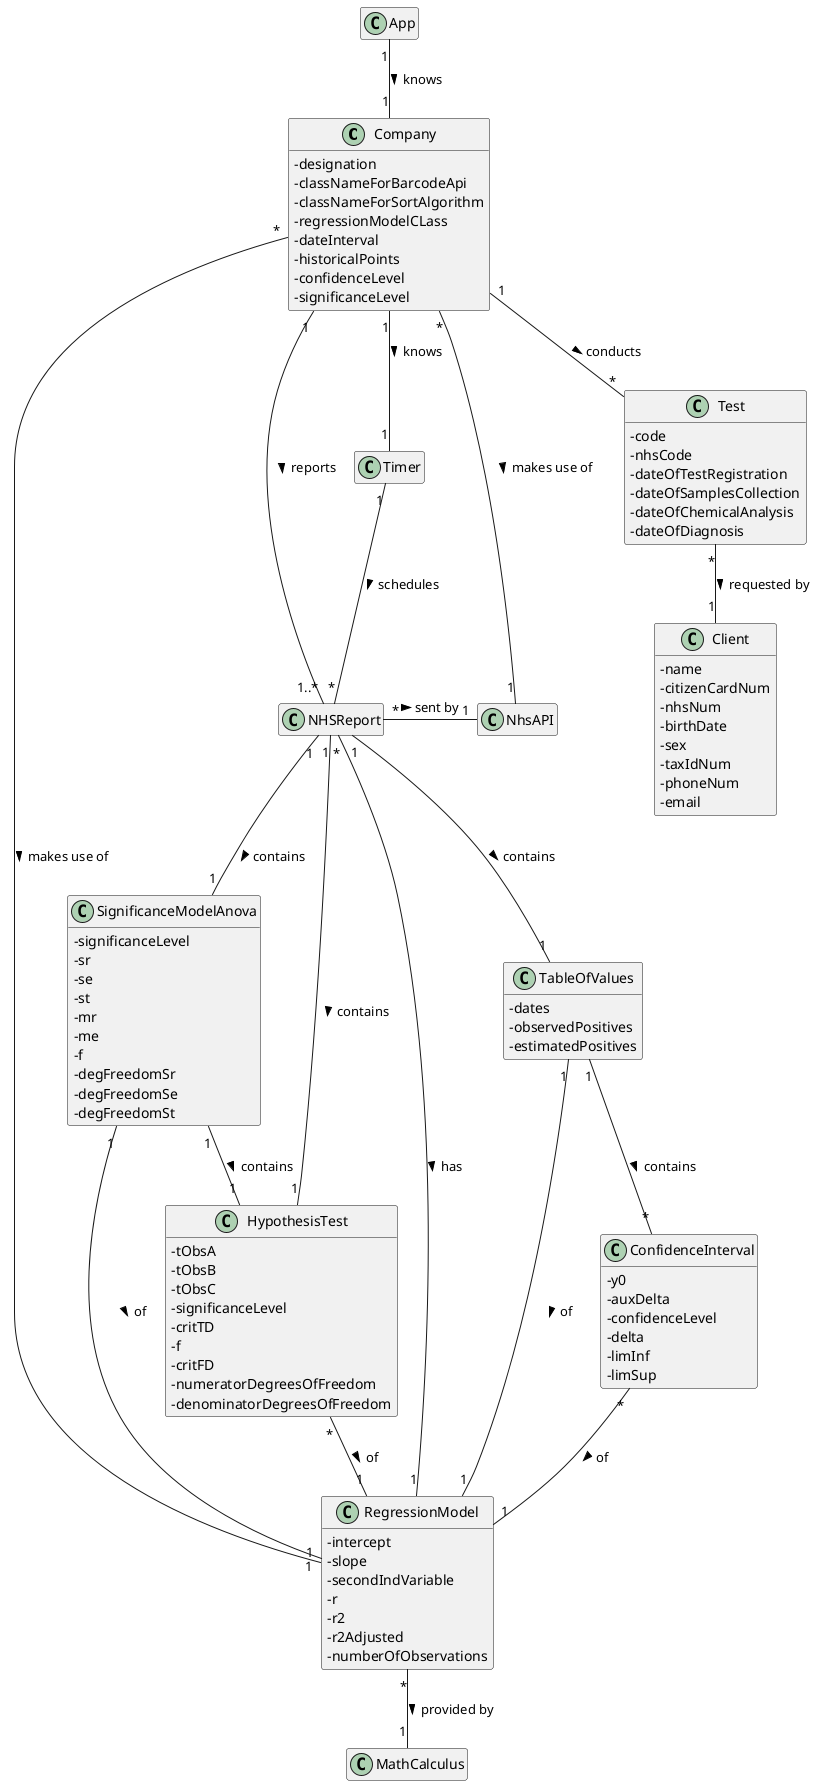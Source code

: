 @startuml

skinparam classAttributeIconSize 0
hide empty methods
hide empty attributes

class Company {
-designation
-classNameForBarcodeApi
-classNameForSortAlgorithm
-regressionModelCLass
-dateInterval
-historicalPoints
-confidenceLevel
-significanceLevel
}

class Timer {}

class NhsAPI{}

class NHSReport {}

class RegressionModel {
-intercept
-slope
-secondIndVariable
-r
-r2
-r2Adjusted
-numberOfObservations
}

/'class ConfigFile {}'/

'The interval of dates to fit the regression model
/'class IntervalOfDates {}'/

'Number of days and number of weeks
/'class NumberOfHistoricalPoints {}'/

'hypothesis tests for regression coefficients
class HypothesisTest {
-tObsA
-tObsB
-tObsC
-significanceLevel
-critTD
-f
-critFD
-numeratorDegreesOfFreedom
-denominatorDegreesOfFreedom
}

'significance model with Anova.
class SignificanceModelAnova {
-significanceLevel
-sr
-se
-st
-mr
-me
-f
-degFreedomSr
-degFreedomSe
-degFreedomSt
}

class TableOfValues {
-dates
-observedPositives
-estimatedPositives
}

class ConfidenceInterval {
-y0
-auxDelta
-confidenceLevel
-delta
-limInf
-limSup
}

class Test {
- code
- nhsCode
- dateOfTestRegistration
- dateOfSamplesCollection
- dateOfChemicalAnalysis
- dateOfDiagnosis
}

class Client {
- name
- citizenCardNum
- nhsNum
- birthDate
- sex
- taxIdNum
- phoneNum
- email
}

class MathCalculus {}

/'class NHSReportTask {
-regressionModelClass
-historicalPoints
-significanceLevel
-confidenceLevel
-dateInterval
}'/

App "1" -- "1" Company : knows >
Timer "1" -- "*" NHSReport : schedules >
/'NHSReportTask "1" -- "1..*" NHSReport : reports >'/
Company "1" -- "1..*" NHSReport : reports >
Company "1" -- "1" Timer : knows >
/'Company "1" -- "1" NHSReportTask : knows >'/
/'Company "*" - "1" NhsAPI : makes use of >'/
Company "*" - "1" NhsAPI : makes use of >
/'NHSReportTask "*" - "1" NhsAPI : makes use of >'/
NHSReport "*" - "1" NhsAPI : sent by >
NHSReport "*" -- "1" RegressionModel : has >
NHSReport "1" -- "1" HypothesisTest : contains >
NHSReport "1" -- "1" SignificanceModelAnova : contains >
Company "*" -- "1" RegressionModel : makes use of >
HypothesisTest "*" -- "1" RegressionModel : of >
SignificanceModelAnova "1" -- "1" RegressionModel : of >
SignificanceModelAnova "1" -- "1" HypothesisTest : contains >
NHSReport "1" - "1" TableOfValues : contains >
TableOfValues "1" -- "1" RegressionModel : of >
TableOfValues "1" -- "*" ConfidenceInterval : contains >
ConfidenceInterval "*" -- "1" RegressionModel : of >
RegressionModel "*" -- "1" MathCalculus : provided by >
Test "*" -- "1" Client : requested by >
Company "1" -- "*" Test : conducts >
/'Timer "1" -- "*" NHSReportTask : schedules >'/
/'NHSReportTask "1" -- "1" RegressionModel : makes use of >'/
/'NHSReportTask "*" -- "1" RegressionModel : makes use of >'/


'ANTIGO
/'NHSReportTask "1" -- "1..*" NHSReport : reports >
Company "1" -- "1" Timer : knows >
Company "*" - "1" NhsAPI : makes use of >'/
/'NHSReportTask "*" -- "1" NhsAPI : makes use of >'/
/'NHSReport "*" -- "1" NhsAPI : sent by >
NHSReport "*" -- "1" RegressionModel : has >
NHSReport "1" -- "1" HypothesisTest : contains >
NHSReport "1" -- "1" SignificanceModelAnova : contains >
Company "*" -- "1" RegressionModel : makes use of >
HypothesisTest "*" -- "1" RegressionModel : of >
SignificanceModelAnova "1" -- "1" RegressionModel : of >
SignificanceModelAnova "1" -- "1" HypothesisTest : contains >
NHSReport "1" -- "1" TableOfValues : contains >
TableOfValues "1" -- "1" RegressionModel : of >
TableOfValues "1" -- "*" ConfidenceInterval : contains >
ConfidenceInterval "*" -- "1" RegressionModel : of >
Timer "1" - "*" NHSReportTask : schedules >
NHSReportTask "1" -- "1" RegressionModel : makes use of >'/
/'NHSReportTask "*" -- "1" RegressionModel : makes use of >'/

'Apagar posteriormente
/'RegressionModel "1" -- "1" ConfigFile : defined by >
IntervalOfDates "1" -- "1" ConfigFile : defined by >
NumberOfHistoricalPoints "1" -- "1" ConfigFile : defined by >'/



@enduml